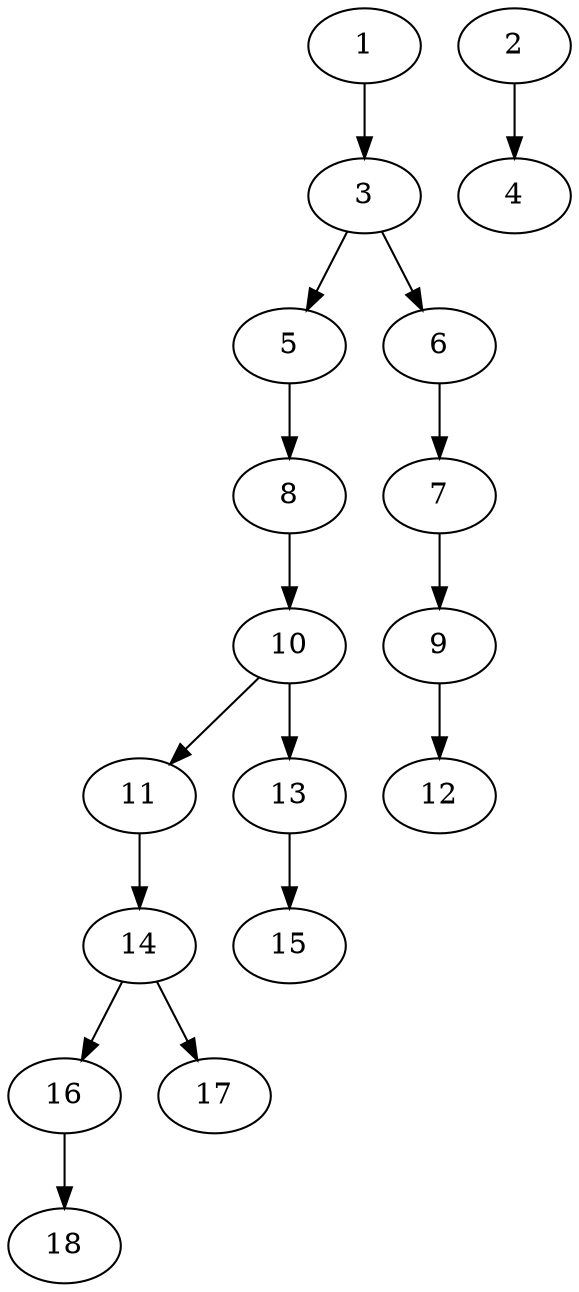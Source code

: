 // DAG (tier=1-easy, mode=data, n=18, ccr=0.343, fat=0.422, density=0.243, regular=0.728, jump=0.023, mindata=1048576, maxdata=8388608)
// DAG automatically generated by daggen at Sun Aug 24 16:33:33 2025
// /home/ermia/Project/Environments/daggen/bin/daggen --dot --ccr 0.343 --fat 0.422 --regular 0.728 --density 0.243 --jump 0.023 --mindata 1048576 --maxdata 8388608 -n 18 
digraph G {
  1 [size="290272985519392384", alpha="0.08", expect_size="145136492759696192"]
  1 -> 3 [size ="247792979148800"]
  2 [size="326367112398256", alpha="0.04", expect_size="163183556199128"]
  2 -> 4 [size ="8968730574848"]
  3 [size="26471887740842972", alpha="0.09", expect_size="13235943870421486"]
  3 -> 5 [size ="538348322029568"]
  3 -> 6 [size ="538348322029568"]
  4 [size="6290526970712205", alpha="0.17", expect_size="3145263485356102"]
  5 [size="27903265566959337472", alpha="0.04", expect_size="13951632783479668736"]
  5 -> 8 [size ="73596982525952"]
  6 [size="575543676333422592", alpha="0.07", expect_size="287771838166711296"]
  6 -> 7 [size ="454654534090752"]
  7 [size="4298745952070208", alpha="0.01", expect_size="2149372976035104"]
  7 -> 9 [size ="142945101545472"]
  8 [size="146834271535252897792", alpha="0.04", expect_size="73417135767626448896"]
  8 -> 10 [size ="222659694559232"]
  9 [size="87224464724411088", alpha="0.04", expect_size="43612232362205544"]
  9 -> 12 [size ="50640759816192"]
  10 [size="1190191325137031", alpha="0.01", expect_size="595095662568515"]
  10 -> 11 [size ="22837985280000"]
  10 -> 13 [size ="22837985280000"]
  11 [size="250850148927037536", alpha="0.06", expect_size="125425074463518768"]
  11 -> 14 [size ="191025247158272"]
  12 [size="132533677485442727936", alpha="0.16", expect_size="66266838742721363968"]
  13 [size="6210606169051898", alpha="0.15", expect_size="3105303084525949"]
  13 -> 15 [size ="423823212019712"]
  14 [size="211325988369925568", alpha="0.18", expect_size="105662994184962784"]
  14 -> 16 [size ="162182067126272"]
  14 -> 17 [size ="162182067126272"]
  15 [size="16801302536795650", alpha="0.07", expect_size="8400651268397825"]
  16 [size="185790975159069824", alpha="0.15", expect_size="92895487579534912"]
  16 -> 18 [size ="209715200000000"]
  17 [size="266946217509760768", alpha="0.18", expect_size="133473108754880384"]
  18 [size="479016495337495855104", alpha="0.09", expect_size="239508247668747927552"]
}